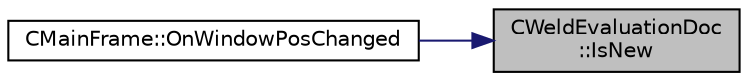 digraph "CWeldEvaluationDoc::IsNew"
{
 // LATEX_PDF_SIZE
  edge [fontname="Helvetica",fontsize="10",labelfontname="Helvetica",labelfontsize="10"];
  node [fontname="Helvetica",fontsize="10",shape=record];
  rankdir="RL";
  Node1 [label="CWeldEvaluationDoc\l::IsNew",height=0.2,width=0.4,color="black", fillcolor="grey75", style="filled", fontcolor="black",tooltip="プロジェクトの新規判定"];
  Node1 -> Node2 [dir="back",color="midnightblue",fontsize="10",style="solid",fontname="Helvetica"];
  Node2 [label="CMainFrame::OnWindowPosChanged",height=0.2,width=0.4,color="black", fillcolor="white", style="filled",URL="$class_c_main_frame.html#ab355432ce1eeb28a99d16e2452129f08",tooltip="ウインドの位置、サイズが変更された時の処理"];
}
